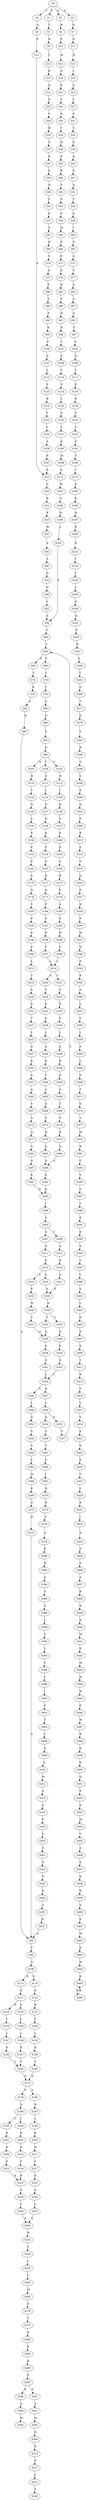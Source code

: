 strict digraph  {
	S0 -> S1 [ label = P ];
	S0 -> S2 [ label = Q ];
	S0 -> S3 [ label = E ];
	S0 -> S4 [ label = I ];
	S1 -> S5 [ label = C ];
	S2 -> S6 [ label = H ];
	S3 -> S7 [ label = Q ];
	S4 -> S8 [ label = A ];
	S5 -> S9 [ label = H ];
	S6 -> S10 [ label = P ];
	S7 -> S11 [ label = E ];
	S8 -> S12 [ label = P ];
	S9 -> S13 [ label = Y ];
	S10 -> S14 [ label = M ];
	S11 -> S15 [ label = H ];
	S12 -> S16 [ label = E ];
	S13 -> S17 [ label = R ];
	S14 -> S18 [ label = G ];
	S15 -> S19 [ label = I ];
	S16 -> S20 [ label = G ];
	S17 -> S21 [ label = Q ];
	S18 -> S22 [ label = R ];
	S19 -> S23 [ label = A ];
	S20 -> S24 [ label = R ];
	S21 -> S25 [ label = N ];
	S22 -> S26 [ label = Y ];
	S23 -> S27 [ label = L ];
	S24 -> S28 [ label = K ];
	S25 -> S29 [ label = Y ];
	S26 -> S30 [ label = N ];
	S27 -> S31 [ label = S ];
	S28 -> S32 [ label = M ];
	S29 -> S33 [ label = M ];
	S30 -> S34 [ label = Y ];
	S31 -> S35 [ label = V ];
	S32 -> S36 [ label = A ];
	S33 -> S37 [ label = G ];
	S34 -> S38 [ label = N ];
	S35 -> S39 [ label = D ];
	S36 -> S40 [ label = L ];
	S37 -> S41 [ label = R ];
	S38 -> S42 [ label = P ];
	S39 -> S43 [ label = K ];
	S40 -> S44 [ label = G ];
	S41 -> S45 [ label = F ];
	S42 -> S46 [ label = R ];
	S43 -> S47 [ label = F ];
	S44 -> S48 [ label = N ];
	S45 -> S49 [ label = N ];
	S46 -> S50 [ label = Y ];
	S47 -> S51 [ label = A ];
	S48 -> S52 [ label = L ];
	S49 -> S53 [ label = Y ];
	S50 -> S54 [ label = G ];
	S51 -> S55 [ label = T ];
	S52 -> S56 [ label = E ];
	S53 -> S57 [ label = N ];
	S54 -> S58 [ label = P ];
	S55 -> S59 [ label = E ];
	S56 -> S60 [ label = V ];
	S57 -> S61 [ label = A ];
	S58 -> S62 [ label = M ];
	S59 -> S63 [ label = I ];
	S60 -> S64 [ label = T ];
	S61 -> S65 [ label = R ];
	S62 -> S66 [ label = P ];
	S63 -> S67 [ label = S ];
	S64 -> S68 [ label = P ];
	S64 -> S69 [ label = F ];
	S65 -> S70 [ label = Y ];
	S66 -> S71 [ label = P ];
	S67 -> S72 [ label = Q ];
	S68 -> S73 [ label = T ];
	S69 -> S74 [ label = L ];
	S70 -> S75 [ label = N ];
	S71 -> S76 [ label = P ];
	S72 -> S77 [ label = V ];
	S73 -> S78 [ label = I ];
	S74 -> S79 [ label = K ];
	S75 -> S80 [ label = P ];
	S76 -> S81 [ label = D ];
	S77 -> S82 [ label = A ];
	S78 -> S83 [ label = S ];
	S79 -> S84 [ label = A ];
	S80 -> S85 [ label = F ];
	S81 -> S86 [ label = F ];
	S82 -> S87 [ label = A ];
	S83 -> S88 [ label = G ];
	S84 -> S89 [ label = H ];
	S85 -> S90 [ label = P ];
	S86 -> S91 [ label = H ];
	S87 -> S92 [ label = Q ];
	S88 -> S93 [ label = P ];
	S89 -> S94 [ label = A ];
	S90 -> S95 [ label = K ];
	S91 -> S96 [ label = R ];
	S92 -> S97 [ label = V ];
	S93 -> S98 [ label = N ];
	S94 -> S99 [ label = P ];
	S95 -> S100 [ label = P ];
	S96 -> S101 [ label = Y ];
	S97 -> S102 [ label = A ];
	S98 -> S103 [ label = N ];
	S98 -> S104 [ label = T ];
	S98 -> S105 [ label = S ];
	S99 -> S106 [ label = G ];
	S100 -> S107 [ label = D ];
	S101 -> S108 [ label = F ];
	S102 -> S109 [ label = Q ];
	S103 -> S110 [ label = N ];
	S104 -> S111 [ label = G ];
	S105 -> S112 [ label = N ];
	S106 -> S113 [ label = R ];
	S106 -> S114 [ label = E ];
	S107 -> S115 [ label = L ];
	S108 -> S116 [ label = V ];
	S109 -> S117 [ label = L ];
	S110 -> S118 [ label = V ];
	S111 -> S119 [ label = L ];
	S112 -> S120 [ label = I ];
	S113 -> S121 [ label = E ];
	S114 -> S122 [ label = E ];
	S115 -> S123 [ label = P ];
	S116 -> S124 [ label = P ];
	S117 -> S125 [ label = E ];
	S118 -> S126 [ label = N ];
	S119 -> S127 [ label = N ];
	S120 -> S128 [ label = D ];
	S121 -> S129 [ label = R ];
	S121 -> S130 [ label = S ];
	S122 -> S131 [ label = R ];
	S123 -> S132 [ label = R ];
	S124 -> S133 [ label = L ];
	S125 -> S134 [ label = E ];
	S126 -> S135 [ label = S ];
	S127 -> S136 [ label = H ];
	S128 -> S137 [ label = V ];
	S129 -> S138 [ label = L ];
	S130 -> S139 [ label = L ];
	S131 -> S140 [ label = V ];
	S132 -> S141 [ label = Y ];
	S133 -> S142 [ label = G ];
	S134 -> S143 [ label = T ];
	S135 -> S144 [ label = K ];
	S136 -> S145 [ label = K ];
	S137 -> S146 [ label = K ];
	S138 -> S147 [ label = L ];
	S139 -> S148 [ label = L ];
	S140 -> S149 [ label = L ];
	S141 -> S150 [ label = I ];
	S142 -> S151 [ label = L ];
	S143 -> S152 [ label = T ];
	S144 -> S153 [ label = P ];
	S145 -> S154 [ label = P ];
	S146 -> S155 [ label = P ];
	S147 -> S156 [ label = K ];
	S148 -> S157 [ label = K ];
	S149 -> S158 [ label = K ];
	S150 -> S159 [ label = A ];
	S151 -> S160 [ label = K ];
	S152 -> S161 [ label = P ];
	S153 -> S162 [ label = P ];
	S154 -> S163 [ label = P ];
	S155 -> S164 [ label = S ];
	S156 -> S165 [ label = Y ];
	S157 -> S165 [ label = Y ];
	S158 -> S166 [ label = Y ];
	S159 -> S167 [ label = P ];
	S160 -> S168 [ label = M ];
	S161 -> S169 [ label = Y ];
	S162 -> S170 [ label = K ];
	S163 -> S171 [ label = R ];
	S164 -> S172 [ label = R ];
	S165 -> S173 [ label = Q ];
	S166 -> S173 [ label = Q ];
	S167 -> S16 [ label = E ];
	S168 -> S174 [ label = A ];
	S169 -> S175 [ label = I ];
	S170 -> S176 [ label = Q ];
	S171 -> S177 [ label = A ];
	S172 -> S178 [ label = P ];
	S173 -> S179 [ label = P ];
	S173 -> S180 [ label = A ];
	S174 -> S181 [ label = M ];
	S175 -> S182 [ label = E ];
	S176 -> S183 [ label = V ];
	S177 -> S184 [ label = P ];
	S178 -> S185 [ label = A ];
	S179 -> S186 [ label = Q ];
	S180 -> S187 [ label = Q ];
	S181 -> S188 [ label = G ];
	S182 -> S189 [ label = K ];
	S183 -> S190 [ label = P ];
	S184 -> S191 [ label = P ];
	S185 -> S192 [ label = P ];
	S186 -> S193 [ label = V ];
	S186 -> S194 [ label = I ];
	S187 -> S195 [ label = L ];
	S188 -> S196 [ label = N ];
	S189 -> S197 [ label = H ];
	S190 -> S198 [ label = K ];
	S191 -> S199 [ label = R ];
	S192 -> S200 [ label = R ];
	S193 -> S201 [ label = R ];
	S194 -> S202 [ label = R ];
	S195 -> S203 [ label = K ];
	S196 -> S204 [ label = L ];
	S197 -> S205 [ label = K ];
	S198 -> S206 [ label = P ];
	S199 -> S207 [ label = P ];
	S200 -> S208 [ label = P ];
	S201 -> S209 [ label = N ];
	S202 -> S210 [ label = N ];
	S203 -> S211 [ label = N ];
	S204 -> S56 [ label = E ];
	S205 -> S212 [ label = K ];
	S206 -> S213 [ label = L ];
	S207 -> S214 [ label = L ];
	S208 -> S214 [ label = L ];
	S209 -> S215 [ label = F ];
	S210 -> S216 [ label = F ];
	S211 -> S217 [ label = Y ];
	S212 -> S218 [ label = I ];
	S213 -> S219 [ label = T ];
	S214 -> S220 [ label = A ];
	S214 -> S221 [ label = V ];
	S215 -> S222 [ label = R ];
	S216 -> S222 [ label = R ];
	S217 -> S223 [ label = R ];
	S218 -> S224 [ label = I ];
	S219 -> S225 [ label = S ];
	S220 -> S226 [ label = T ];
	S221 -> S227 [ label = S ];
	S222 -> S228 [ label = A ];
	S223 -> S229 [ label = A ];
	S224 -> S230 [ label = L ];
	S225 -> S231 [ label = E ];
	S226 -> S232 [ label = E ];
	S227 -> S233 [ label = E ];
	S228 -> S234 [ label = L ];
	S229 -> S235 [ label = L ];
	S230 -> S236 [ label = Q ];
	S231 -> S237 [ label = T ];
	S232 -> S238 [ label = A ];
	S233 -> S239 [ label = E ];
	S234 -> S240 [ label = E ];
	S235 -> S240 [ label = E ];
	S236 -> S241 [ label = D ];
	S237 -> S242 [ label = L ];
	S238 -> S243 [ label = L ];
	S239 -> S244 [ label = L ];
	S240 -> S245 [ label = N ];
	S241 -> S246 [ label = D ];
	S242 -> S247 [ label = A ];
	S243 -> S248 [ label = A ];
	S244 -> S249 [ label = A ];
	S245 -> S250 [ label = V ];
	S246 -> S251 [ label = R ];
	S247 -> S252 [ label = K ];
	S248 -> S253 [ label = R ];
	S249 -> S254 [ label = R ];
	S250 -> S255 [ label = L ];
	S251 -> S256 [ label = S ];
	S252 -> S257 [ label = S ];
	S253 -> S258 [ label = T ];
	S254 -> S259 [ label = A ];
	S255 -> S260 [ label = C ];
	S256 -> S261 [ label = I ];
	S257 -> S262 [ label = A ];
	S258 -> S263 [ label = A ];
	S259 -> S264 [ label = A ];
	S260 -> S265 [ label = M ];
	S261 -> S266 [ label = G ];
	S262 -> S267 [ label = V ];
	S263 -> S268 [ label = A ];
	S264 -> S269 [ label = T ];
	S265 -> S270 [ label = P ];
	S266 -> S271 [ label = T ];
	S267 -> S272 [ label = A ];
	S268 -> S273 [ label = S ];
	S269 -> S274 [ label = S ];
	S270 -> S275 [ label = T ];
	S271 -> S276 [ label = D ];
	S272 -> S277 [ label = Q ];
	S273 -> S278 [ label = H ];
	S274 -> S279 [ label = H ];
	S275 -> S280 [ label = K ];
	S276 -> S281 [ label = V ];
	S277 -> S282 [ label = Q ];
	S278 -> S283 [ label = Q ];
	S279 -> S284 [ label = Q ];
	S280 -> S285 [ label = E ];
	S281 -> S286 [ label = R ];
	S282 -> S287 [ label = A ];
	S283 -> S288 [ label = A ];
	S284 -> S288 [ label = A ];
	S285 -> S289 [ label = K ];
	S286 -> S290 [ label = A ];
	S287 -> S291 [ label = K ];
	S288 -> S292 [ label = K ];
	S289 -> S293 [ label = P ];
	S290 -> S294 [ label = G ];
	S291 -> S295 [ label = K ];
	S292 -> S295 [ label = K ];
	S293 -> S296 [ label = K ];
	S293 -> S297 [ label = N ];
	S294 -> S298 [ label = E ];
	S295 -> S299 [ label = I ];
	S296 -> S300 [ label = A ];
	S297 -> S301 [ label = A ];
	S298 -> S302 [ label = N ];
	S299 -> S303 [ label = S ];
	S300 -> S304 [ label = M ];
	S301 -> S305 [ label = M ];
	S302 -> S306 [ label = P ];
	S303 -> S307 [ label = S ];
	S303 -> S308 [ label = T ];
	S305 -> S309 [ label = N ];
	S306 -> S310 [ label = R ];
	S307 -> S311 [ label = G ];
	S308 -> S312 [ label = G ];
	S309 -> S313 [ label = E ];
	S310 -> S314 [ label = F ];
	S311 -> S315 [ label = E ];
	S312 -> S316 [ label = E ];
	S313 -> S317 [ label = E ];
	S314 -> S318 [ label = F ];
	S315 -> S319 [ label = S ];
	S315 -> S320 [ label = A ];
	S316 -> S321 [ label = A ];
	S317 -> S322 [ label = L ];
	S318 -> S323 [ label = Q ];
	S319 -> S324 [ label = E ];
	S320 -> S325 [ label = E ];
	S321 -> S325 [ label = E ];
	S322 -> S326 [ label = S ];
	S323 -> S327 [ label = F ];
	S324 -> S328 [ label = W ];
	S325 -> S329 [ label = W ];
	S327 -> S330 [ label = H ];
	S328 -> S331 [ label = T ];
	S329 -> S332 [ label = T ];
	S329 -> S333 [ label = V ];
	S330 -> S334 [ label = P ];
	S331 -> S335 [ label = Q ];
	S332 -> S335 [ label = Q ];
	S333 -> S336 [ label = Q ];
	S334 -> S337 [ label = M ];
	S335 -> S338 [ label = E ];
	S336 -> S339 [ label = E ];
	S337 -> S340 [ label = N ];
	S338 -> S341 [ label = G ];
	S339 -> S342 [ label = G ];
	S340 -> S343 [ label = P ];
	S341 -> S344 [ label = L ];
	S342 -> S344 [ label = L ];
	S343 -> S345 [ label = R ];
	S344 -> S346 [ label = S ];
	S344 -> S347 [ label = A ];
	S345 -> S348 [ label = A ];
	S346 -> S349 [ label = L ];
	S347 -> S350 [ label = L ];
	S348 -> S351 [ label = L ];
	S349 -> S352 [ label = Q ];
	S350 -> S353 [ label = E ];
	S350 -> S354 [ label = Q ];
	S351 -> S355 [ label = Y ];
	S352 -> S356 [ label = V ];
	S353 -> S357 [ label = V ];
	S354 -> S358 [ label = V ];
	S355 -> S359 [ label = L ];
	S356 -> S360 [ label = S ];
	S357 -> S64 [ label = T ];
	S358 -> S361 [ label = T ];
	S359 -> S362 [ label = P ];
	S360 -> S363 [ label = F ];
	S361 -> S364 [ label = F ];
	S362 -> S365 [ label = L ];
	S363 -> S366 [ label = M ];
	S364 -> S367 [ label = I ];
	S365 -> S368 [ label = P ];
	S366 -> S369 [ label = K ];
	S367 -> S370 [ label = H ];
	S368 -> S371 [ label = T ];
	S369 -> S372 [ label = A ];
	S370 -> S373 [ label = R ];
	S371 -> S374 [ label = G ];
	S372 -> S375 [ label = H ];
	S373 -> S376 [ label = S ];
	S374 -> S377 [ label = T ];
	S375 -> S94 [ label = A ];
	S376 -> S378 [ label = S ];
	S377 -> S379 [ label = M ];
	S378 -> S380 [ label = E ];
	S379 -> S381 [ label = R ];
	S380 -> S382 [ label = W ];
	S381 -> S383 [ label = C ];
	S382 -> S384 [ label = G ];
	S383 -> S385 [ label = Y ];
	S384 -> S386 [ label = V ];
	S385 -> S387 [ label = S ];
	S386 -> S388 [ label = S ];
	S387 -> S389 [ label = V ];
	S388 -> S390 [ label = L ];
	S389 -> S391 [ label = E ];
	S390 -> S392 [ label = C ];
	S391 -> S393 [ label = E ];
	S392 -> S394 [ label = V ];
	S393 -> S395 [ label = E ];
	S394 -> S396 [ label = S ];
	S395 -> S397 [ label = Y ];
	S396 -> S398 [ label = L ];
	S397 -> S399 [ label = L ];
	S398 -> S400 [ label = I ];
	S399 -> S401 [ label = S ];
	S400 -> S402 [ label = F ];
	S401 -> S403 [ label = L ];
	S402 -> S404 [ label = S ];
	S403 -> S405 [ label = E ];
	S404 -> S406 [ label = L ];
	S405 -> S407 [ label = E ];
	S406 -> S408 [ label = D ];
	S407 -> S409 [ label = K ];
	S408 -> S410 [ label = A ];
	S409 -> S411 [ label = Y ];
	S410 -> S412 [ label = W ];
	S411 -> S413 [ label = R ];
	S412 -> S414 [ label = A ];
	S413 -> S415 [ label = Y ];
	S414 -> S416 [ label = A ];
	S415 -> S417 [ label = Y ];
	S416 -> S418 [ label = P ];
	S417 -> S419 [ label = V ];
	S418 -> S420 [ label = S ];
	S419 -> S421 [ label = E ];
	S420 -> S422 [ label = S ];
	S421 -> S423 [ label = Q ];
	S422 -> S424 [ label = G ];
	S423 -> S425 [ label = E ];
	S424 -> S426 [ label = V ];
	S425 -> S427 [ label = Y ];
	S426 -> S428 [ label = K ];
	S427 -> S429 [ label = L ];
	S428 -> S430 [ label = A ];
	S429 -> S431 [ label = R ];
	S430 -> S432 [ label = H ];
	S431 -> S433 [ label = I ];
	S432 -> S94 [ label = A ];
	S433 -> S434 [ label = D ];
	S434 -> S435 [ label = E ];
	S435 -> S436 [ label = E ];
	S436 -> S437 [ label = E ];
	S437 -> S438 [ label = R ];
	S438 -> S439 [ label = K ];
	S439 -> S440 [ label = R ];
	S440 -> S441 [ label = M ];
	S441 -> S442 [ label = E ];
	S442 -> S443 [ label = M ];
	S443 -> S444 [ label = H ];
	S444 -> S445 [ label = W ];
	S445 -> S446 [ label = E ];
	S446 -> S447 [ label = M ];
	S447 -> S448 [ label = R ];
	S448 -> S449 [ label = K ];
	S449 -> S450 [ label = K ];
	S450 -> S451 [ label = Q ];
	S451 -> S452 [ label = E ];
	S452 -> S453 [ label = E ];
	S453 -> S454 [ label = M ];
	S454 -> S455 [ label = V ];
	S455 -> S456 [ label = A ];
	S456 -> S457 [ label = E ];
	S457 -> S458 [ label = K ];
	S458 -> S459 [ label = K ];
	S459 -> S460 [ label = A ];
	S460 -> S461 [ label = E ];
	S461 -> S462 [ label = M ];
	S462 -> S463 [ label = K ];
	S463 -> S464 [ label = M ];
	S464 -> S465 [ label = K ];
	S465 -> S466 [ label = M ];
	S466 -> S465 [ label = K ];
}
